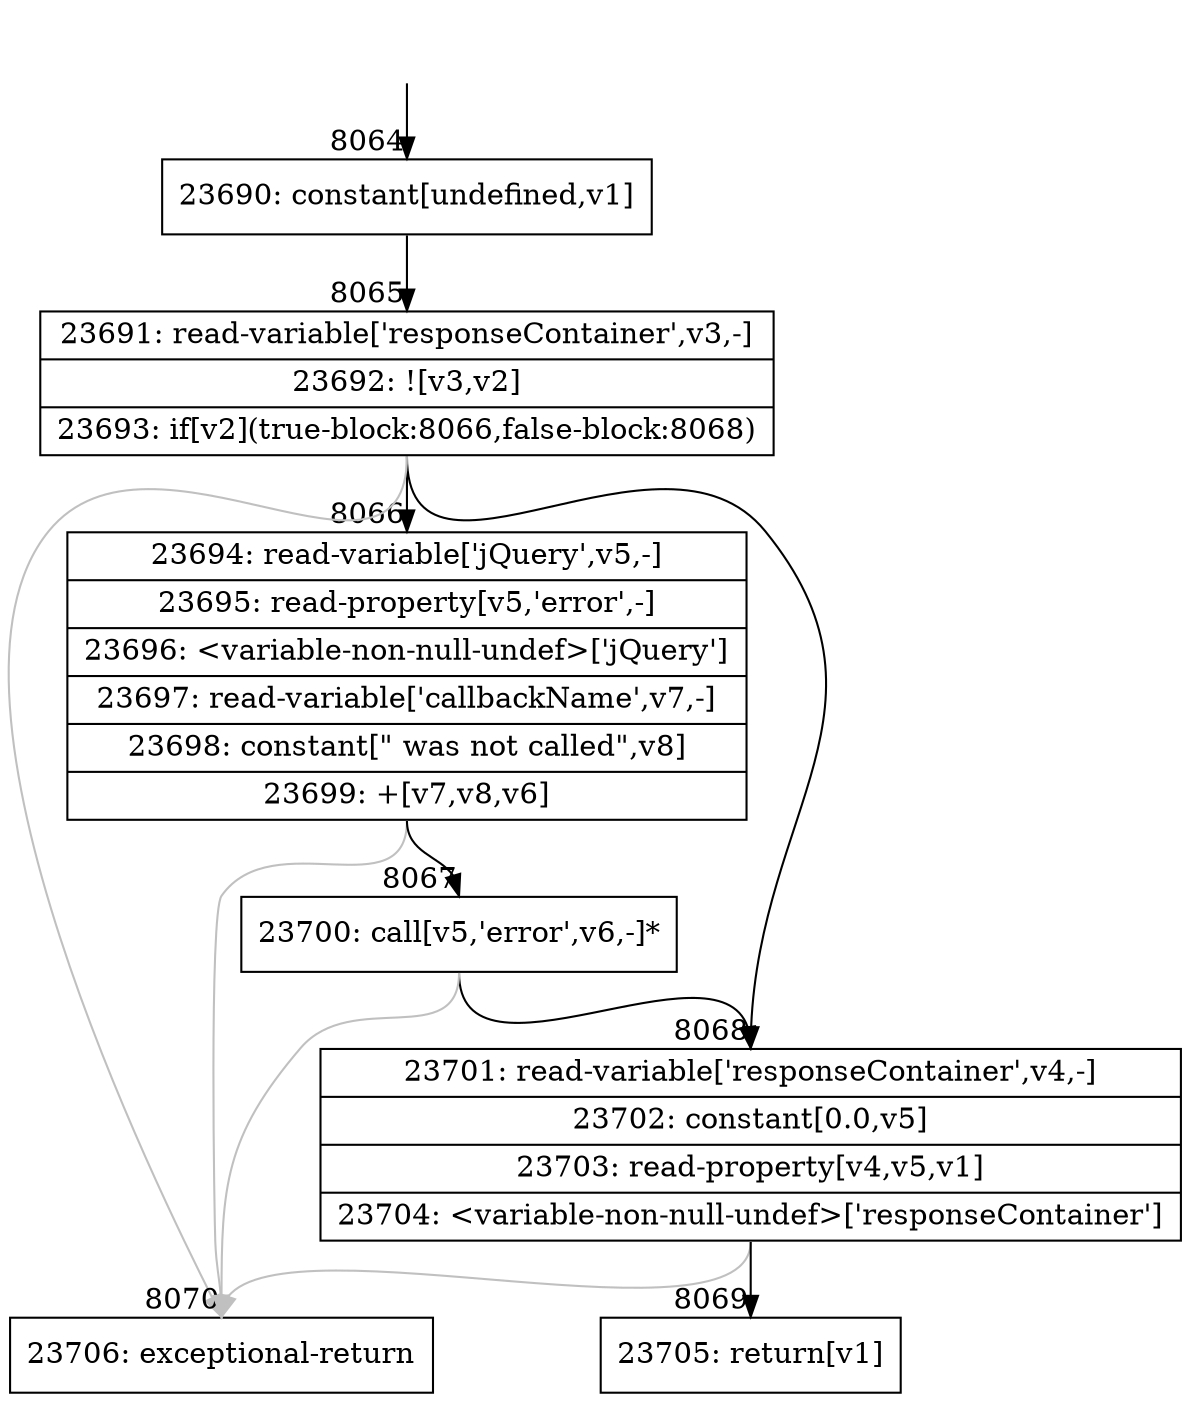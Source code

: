 digraph {
rankdir="TD"
BB_entry502[shape=none,label=""];
BB_entry502 -> BB8064 [tailport=s, headport=n, headlabel="    8064"]
BB8064 [shape=record label="{23690: constant[undefined,v1]}" ] 
BB8064 -> BB8065 [tailport=s, headport=n, headlabel="      8065"]
BB8065 [shape=record label="{23691: read-variable['responseContainer',v3,-]|23692: ![v3,v2]|23693: if[v2](true-block:8066,false-block:8068)}" ] 
BB8065 -> BB8066 [tailport=s, headport=n, headlabel="      8066"]
BB8065 -> BB8068 [tailport=s, headport=n, headlabel="      8068"]
BB8065 -> BB8070 [tailport=s, headport=n, color=gray, headlabel="      8070"]
BB8066 [shape=record label="{23694: read-variable['jQuery',v5,-]|23695: read-property[v5,'error',-]|23696: \<variable-non-null-undef\>['jQuery']|23697: read-variable['callbackName',v7,-]|23698: constant[\" was not called\",v8]|23699: +[v7,v8,v6]}" ] 
BB8066 -> BB8067 [tailport=s, headport=n, headlabel="      8067"]
BB8066 -> BB8070 [tailport=s, headport=n, color=gray]
BB8067 [shape=record label="{23700: call[v5,'error',v6,-]*}" ] 
BB8067 -> BB8068 [tailport=s, headport=n]
BB8067 -> BB8070 [tailport=s, headport=n, color=gray]
BB8068 [shape=record label="{23701: read-variable['responseContainer',v4,-]|23702: constant[0.0,v5]|23703: read-property[v4,v5,v1]|23704: \<variable-non-null-undef\>['responseContainer']}" ] 
BB8068 -> BB8069 [tailport=s, headport=n, headlabel="      8069"]
BB8068 -> BB8070 [tailport=s, headport=n, color=gray]
BB8069 [shape=record label="{23705: return[v1]}" ] 
BB8070 [shape=record label="{23706: exceptional-return}" ] 
}
